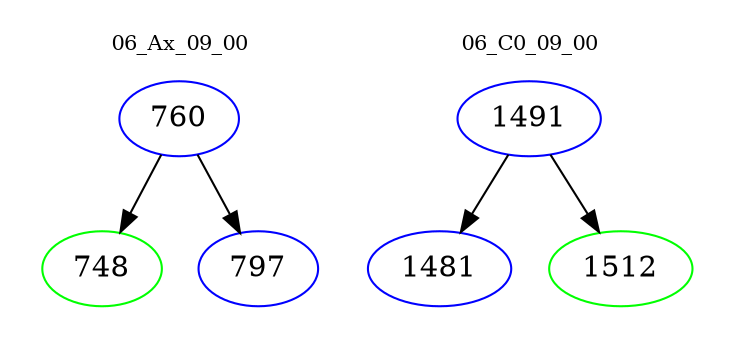 digraph{
subgraph cluster_0 {
color = white
label = "06_Ax_09_00";
fontsize=10;
T0_760 [label="760", color="blue"]
T0_760 -> T0_748 [color="black"]
T0_748 [label="748", color="green"]
T0_760 -> T0_797 [color="black"]
T0_797 [label="797", color="blue"]
}
subgraph cluster_1 {
color = white
label = "06_C0_09_00";
fontsize=10;
T1_1491 [label="1491", color="blue"]
T1_1491 -> T1_1481 [color="black"]
T1_1481 [label="1481", color="blue"]
T1_1491 -> T1_1512 [color="black"]
T1_1512 [label="1512", color="green"]
}
}
